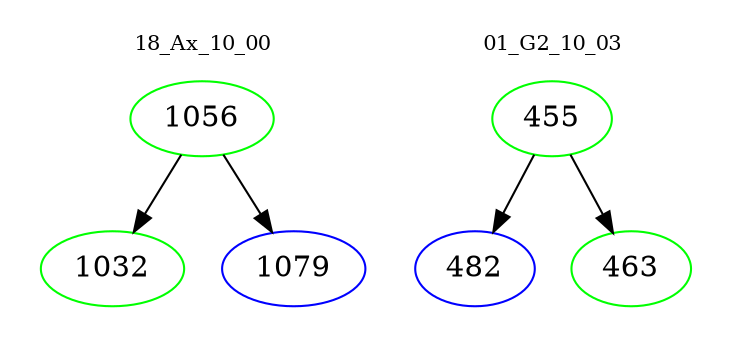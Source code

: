 digraph{
subgraph cluster_0 {
color = white
label = "18_Ax_10_00";
fontsize=10;
T0_1056 [label="1056", color="green"]
T0_1056 -> T0_1032 [color="black"]
T0_1032 [label="1032", color="green"]
T0_1056 -> T0_1079 [color="black"]
T0_1079 [label="1079", color="blue"]
}
subgraph cluster_1 {
color = white
label = "01_G2_10_03";
fontsize=10;
T1_455 [label="455", color="green"]
T1_455 -> T1_482 [color="black"]
T1_482 [label="482", color="blue"]
T1_455 -> T1_463 [color="black"]
T1_463 [label="463", color="green"]
}
}
